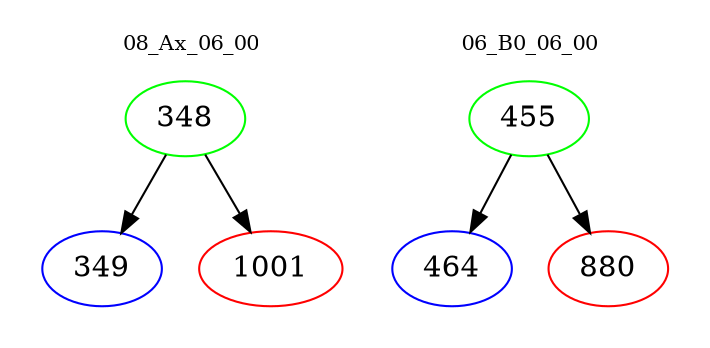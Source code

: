 digraph{
subgraph cluster_0 {
color = white
label = "08_Ax_06_00";
fontsize=10;
T0_348 [label="348", color="green"]
T0_348 -> T0_349 [color="black"]
T0_349 [label="349", color="blue"]
T0_348 -> T0_1001 [color="black"]
T0_1001 [label="1001", color="red"]
}
subgraph cluster_1 {
color = white
label = "06_B0_06_00";
fontsize=10;
T1_455 [label="455", color="green"]
T1_455 -> T1_464 [color="black"]
T1_464 [label="464", color="blue"]
T1_455 -> T1_880 [color="black"]
T1_880 [label="880", color="red"]
}
}
